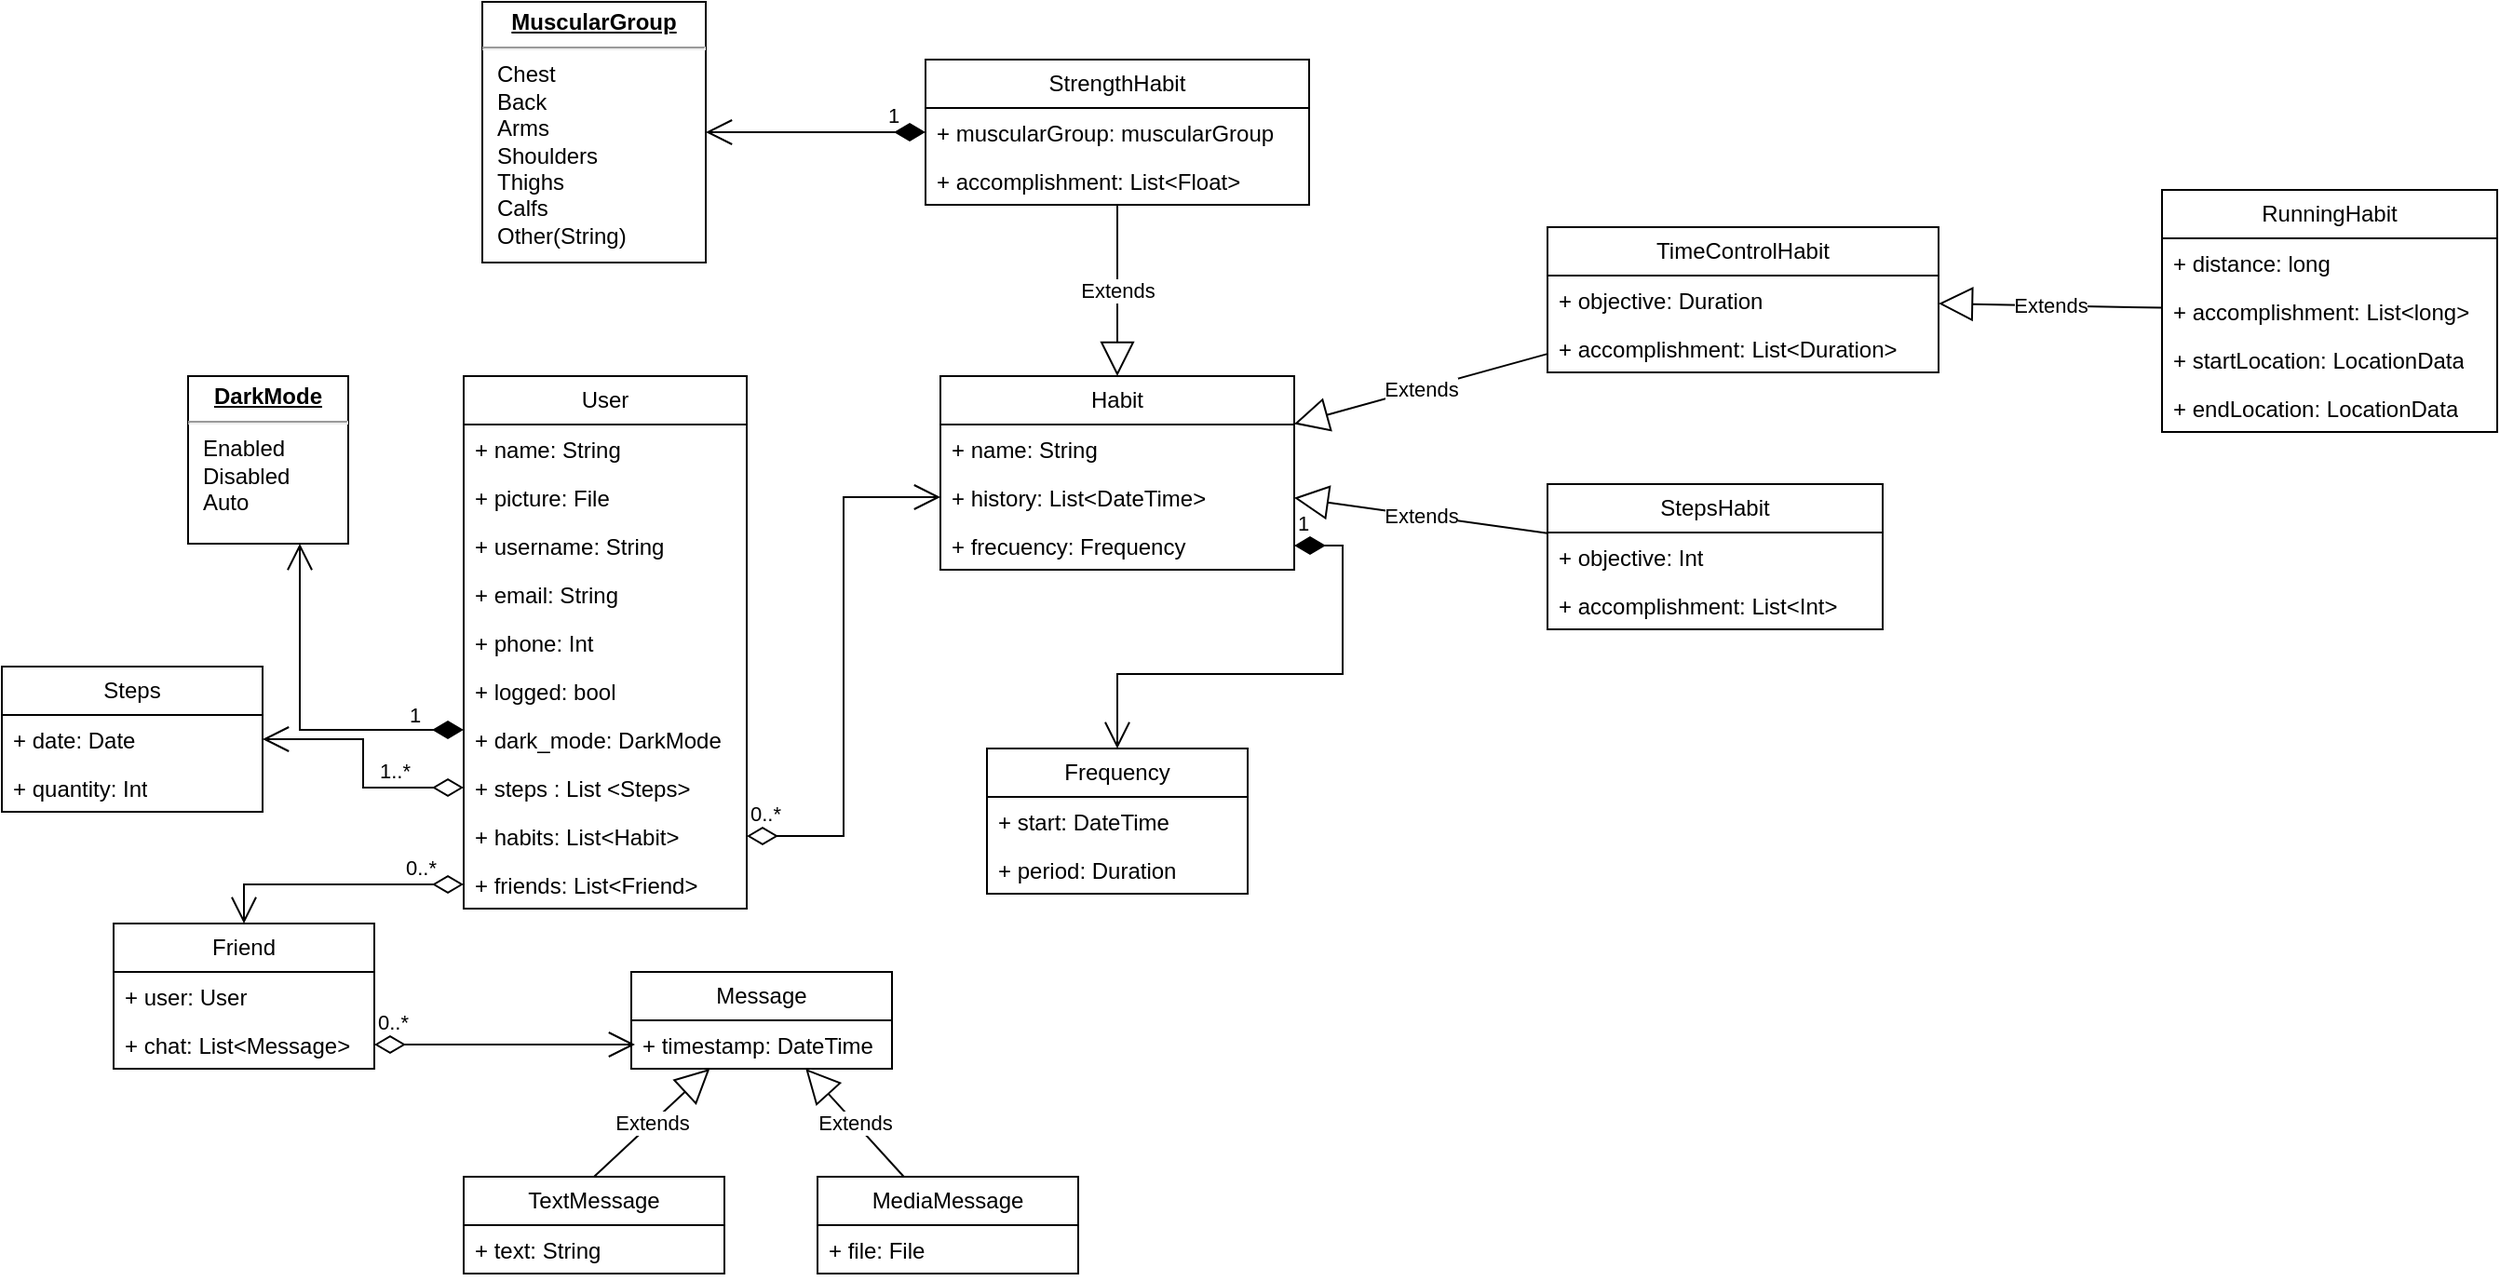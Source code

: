 <mxfile version="21.6.9" type="google">
  <diagram id="C5RBs43oDa-KdzZeNtuy" name="Page-1">
    <mxGraphModel grid="1" page="1" gridSize="10" guides="1" tooltips="1" connect="1" arrows="1" fold="1" pageScale="1" pageWidth="827" pageHeight="1169" math="0" shadow="0">
      <root>
        <mxCell id="WIyWlLk6GJQsqaUBKTNV-0" />
        <mxCell id="WIyWlLk6GJQsqaUBKTNV-1" parent="WIyWlLk6GJQsqaUBKTNV-0" />
        <mxCell id="SK56SwvHm7U0KlrYau49-0" value="User" style="swimlane;fontStyle=0;childLayout=stackLayout;horizontal=1;startSize=26;fillColor=none;horizontalStack=0;resizeParent=1;resizeParentMax=0;resizeLast=0;collapsible=1;marginBottom=0;whiteSpace=wrap;html=1;" vertex="1" parent="WIyWlLk6GJQsqaUBKTNV-1">
          <mxGeometry x="278" y="180" width="152" height="286" as="geometry" />
        </mxCell>
        <mxCell id="SK56SwvHm7U0KlrYau49-1" value="+ name: String" style="text;strokeColor=none;fillColor=none;align=left;verticalAlign=top;spacingLeft=4;spacingRight=4;overflow=hidden;rotatable=0;points=[[0,0.5],[1,0.5]];portConstraint=eastwest;whiteSpace=wrap;html=1;" vertex="1" parent="SK56SwvHm7U0KlrYau49-0">
          <mxGeometry y="26" width="152" height="26" as="geometry" />
        </mxCell>
        <mxCell id="SK56SwvHm7U0KlrYau49-41" value="+ picture: File" style="text;strokeColor=none;fillColor=none;align=left;verticalAlign=top;spacingLeft=4;spacingRight=4;overflow=hidden;rotatable=0;points=[[0,0.5],[1,0.5]];portConstraint=eastwest;whiteSpace=wrap;html=1;" vertex="1" parent="SK56SwvHm7U0KlrYau49-0">
          <mxGeometry y="52" width="152" height="26" as="geometry" />
        </mxCell>
        <mxCell id="SK56SwvHm7U0KlrYau49-15" value="+ username: String" style="text;strokeColor=none;fillColor=none;align=left;verticalAlign=top;spacingLeft=4;spacingRight=4;overflow=hidden;rotatable=0;points=[[0,0.5],[1,0.5]];portConstraint=eastwest;whiteSpace=wrap;html=1;" vertex="1" parent="SK56SwvHm7U0KlrYau49-0">
          <mxGeometry y="78" width="152" height="26" as="geometry" />
        </mxCell>
        <mxCell id="SK56SwvHm7U0KlrYau49-2" value="+ email: String" style="text;strokeColor=none;fillColor=none;align=left;verticalAlign=top;spacingLeft=4;spacingRight=4;overflow=hidden;rotatable=0;points=[[0,0.5],[1,0.5]];portConstraint=eastwest;whiteSpace=wrap;html=1;" vertex="1" parent="SK56SwvHm7U0KlrYau49-0">
          <mxGeometry y="104" width="152" height="26" as="geometry" />
        </mxCell>
        <mxCell id="SK56SwvHm7U0KlrYau49-4" value="+ phone: Int" style="text;strokeColor=none;fillColor=none;align=left;verticalAlign=top;spacingLeft=4;spacingRight=4;overflow=hidden;rotatable=0;points=[[0,0.5],[1,0.5]];portConstraint=eastwest;whiteSpace=wrap;html=1;" vertex="1" parent="SK56SwvHm7U0KlrYau49-0">
          <mxGeometry y="130" width="152" height="26" as="geometry" />
        </mxCell>
        <mxCell id="ENqfuSwn85bR71tKV6ZV-0" value="+ logged: bool" style="text;strokeColor=none;fillColor=none;align=left;verticalAlign=top;spacingLeft=4;spacingRight=4;overflow=hidden;rotatable=0;points=[[0,0.5],[1,0.5]];portConstraint=eastwest;whiteSpace=wrap;html=1;" vertex="1" parent="SK56SwvHm7U0KlrYau49-0">
          <mxGeometry y="156" width="152" height="26" as="geometry" />
        </mxCell>
        <mxCell id="SK56SwvHm7U0KlrYau49-49" value="+ dark_mode: DarkMode" style="text;strokeColor=none;fillColor=none;align=left;verticalAlign=top;spacingLeft=4;spacingRight=4;overflow=hidden;rotatable=0;points=[[0,0.5],[1,0.5]];portConstraint=eastwest;whiteSpace=wrap;html=1;" vertex="1" parent="SK56SwvHm7U0KlrYau49-0">
          <mxGeometry y="182" width="152" height="26" as="geometry" />
        </mxCell>
        <mxCell id="SK56SwvHm7U0KlrYau49-42" value="+ steps : List &amp;lt;Steps&amp;gt;" style="text;strokeColor=none;fillColor=none;align=left;verticalAlign=top;spacingLeft=4;spacingRight=4;overflow=hidden;rotatable=0;points=[[0,0.5],[1,0.5]];portConstraint=eastwest;whiteSpace=wrap;html=1;" vertex="1" parent="SK56SwvHm7U0KlrYau49-0">
          <mxGeometry y="208" width="152" height="26" as="geometry" />
        </mxCell>
        <mxCell id="SK56SwvHm7U0KlrYau49-3" value="+ habits: List&amp;lt;Habit&amp;gt;" style="text;strokeColor=none;fillColor=none;align=left;verticalAlign=top;spacingLeft=4;spacingRight=4;overflow=hidden;rotatable=0;points=[[0,0.5],[1,0.5]];portConstraint=eastwest;whiteSpace=wrap;html=1;" vertex="1" parent="SK56SwvHm7U0KlrYau49-0">
          <mxGeometry y="234" width="152" height="26" as="geometry" />
        </mxCell>
        <mxCell id="SK56SwvHm7U0KlrYau49-14" value="+ friends: List&amp;lt;Friend&amp;gt;" style="text;strokeColor=none;fillColor=none;align=left;verticalAlign=top;spacingLeft=4;spacingRight=4;overflow=hidden;rotatable=0;points=[[0,0.5],[1,0.5]];portConstraint=eastwest;whiteSpace=wrap;html=1;" vertex="1" parent="SK56SwvHm7U0KlrYau49-0">
          <mxGeometry y="260" width="152" height="26" as="geometry" />
        </mxCell>
        <mxCell id="SK56SwvHm7U0KlrYau49-5" value="Habit" style="swimlane;fontStyle=0;childLayout=stackLayout;horizontal=1;startSize=26;fillColor=none;horizontalStack=0;resizeParent=1;resizeParentMax=0;resizeLast=0;collapsible=1;marginBottom=0;whiteSpace=wrap;html=1;" vertex="1" parent="WIyWlLk6GJQsqaUBKTNV-1">
          <mxGeometry x="534" y="180" width="190" height="104" as="geometry" />
        </mxCell>
        <mxCell id="SK56SwvHm7U0KlrYau49-6" value="+ name: String" style="text;strokeColor=none;fillColor=none;align=left;verticalAlign=top;spacingLeft=4;spacingRight=4;overflow=hidden;rotatable=0;points=[[0,0.5],[1,0.5]];portConstraint=eastwest;whiteSpace=wrap;html=1;" vertex="1" parent="SK56SwvHm7U0KlrYau49-5">
          <mxGeometry y="26" width="190" height="26" as="geometry" />
        </mxCell>
        <mxCell id="SK56SwvHm7U0KlrYau49-7" value="+ history: List&amp;lt;DateTime&amp;gt;" style="text;strokeColor=none;fillColor=none;align=left;verticalAlign=top;spacingLeft=4;spacingRight=4;overflow=hidden;rotatable=0;points=[[0,0.5],[1,0.5]];portConstraint=eastwest;whiteSpace=wrap;html=1;" vertex="1" parent="SK56SwvHm7U0KlrYau49-5">
          <mxGeometry y="52" width="190" height="26" as="geometry" />
        </mxCell>
        <mxCell id="SK56SwvHm7U0KlrYau49-22" value="+ frecuency: Frequency" style="text;strokeColor=none;fillColor=none;align=left;verticalAlign=top;spacingLeft=4;spacingRight=4;overflow=hidden;rotatable=0;points=[[0,0.5],[1,0.5]];portConstraint=eastwest;whiteSpace=wrap;html=1;" vertex="1" parent="SK56SwvHm7U0KlrYau49-5">
          <mxGeometry y="78" width="190" height="26" as="geometry" />
        </mxCell>
        <mxCell id="SK56SwvHm7U0KlrYau49-17" value="Frequency" style="swimlane;fontStyle=0;childLayout=stackLayout;horizontal=1;startSize=26;fillColor=none;horizontalStack=0;resizeParent=1;resizeParentMax=0;resizeLast=0;collapsible=1;marginBottom=0;whiteSpace=wrap;html=1;" vertex="1" parent="WIyWlLk6GJQsqaUBKTNV-1">
          <mxGeometry x="559" y="380" width="140" height="78" as="geometry" />
        </mxCell>
        <mxCell id="SK56SwvHm7U0KlrYau49-18" value="+ start: DateTime" style="text;strokeColor=none;fillColor=none;align=left;verticalAlign=top;spacingLeft=4;spacingRight=4;overflow=hidden;rotatable=0;points=[[0,0.5],[1,0.5]];portConstraint=eastwest;whiteSpace=wrap;html=1;" vertex="1" parent="SK56SwvHm7U0KlrYau49-17">
          <mxGeometry y="26" width="140" height="26" as="geometry" />
        </mxCell>
        <mxCell id="SK56SwvHm7U0KlrYau49-19" value="+ period: Duration" style="text;strokeColor=none;fillColor=none;align=left;verticalAlign=top;spacingLeft=4;spacingRight=4;overflow=hidden;rotatable=0;points=[[0,0.5],[1,0.5]];portConstraint=eastwest;whiteSpace=wrap;html=1;" vertex="1" parent="SK56SwvHm7U0KlrYau49-17">
          <mxGeometry y="52" width="140" height="26" as="geometry" />
        </mxCell>
        <mxCell id="SK56SwvHm7U0KlrYau49-23" value="Friend" style="swimlane;fontStyle=0;childLayout=stackLayout;horizontal=1;startSize=26;fillColor=none;horizontalStack=0;resizeParent=1;resizeParentMax=0;resizeLast=0;collapsible=1;marginBottom=0;whiteSpace=wrap;html=1;" vertex="1" parent="WIyWlLk6GJQsqaUBKTNV-1">
          <mxGeometry x="90" y="474" width="140" height="78" as="geometry" />
        </mxCell>
        <mxCell id="SK56SwvHm7U0KlrYau49-24" value="+ user: User" style="text;strokeColor=none;fillColor=none;align=left;verticalAlign=top;spacingLeft=4;spacingRight=4;overflow=hidden;rotatable=0;points=[[0,0.5],[1,0.5]];portConstraint=eastwest;whiteSpace=wrap;html=1;" vertex="1" parent="SK56SwvHm7U0KlrYau49-23">
          <mxGeometry y="26" width="140" height="26" as="geometry" />
        </mxCell>
        <mxCell id="SK56SwvHm7U0KlrYau49-25" value="+ chat: List&amp;lt;Message&amp;gt;" style="text;strokeColor=none;fillColor=none;align=left;verticalAlign=top;spacingLeft=4;spacingRight=4;overflow=hidden;rotatable=0;points=[[0,0.5],[1,0.5]];portConstraint=eastwest;whiteSpace=wrap;html=1;" vertex="1" parent="SK56SwvHm7U0KlrYau49-23">
          <mxGeometry y="52" width="140" height="26" as="geometry" />
        </mxCell>
        <mxCell id="SK56SwvHm7U0KlrYau49-28" value="Message" style="swimlane;fontStyle=0;childLayout=stackLayout;horizontal=1;startSize=26;fillColor=none;horizontalStack=0;resizeParent=1;resizeParentMax=0;resizeLast=0;collapsible=1;marginBottom=0;whiteSpace=wrap;html=1;" vertex="1" parent="WIyWlLk6GJQsqaUBKTNV-1">
          <mxGeometry x="368" y="500" width="140" height="52" as="geometry" />
        </mxCell>
        <mxCell id="SK56SwvHm7U0KlrYau49-29" value="+ timestamp: DateTime" style="text;strokeColor=none;fillColor=none;align=left;verticalAlign=top;spacingLeft=4;spacingRight=4;overflow=hidden;rotatable=0;points=[[0,0.5],[1,0.5]];portConstraint=eastwest;whiteSpace=wrap;html=1;" vertex="1" parent="SK56SwvHm7U0KlrYau49-28">
          <mxGeometry y="26" width="140" height="26" as="geometry" />
        </mxCell>
        <mxCell id="SK56SwvHm7U0KlrYau49-32" value="TextMessage" style="swimlane;fontStyle=0;childLayout=stackLayout;horizontal=1;startSize=26;fillColor=none;horizontalStack=0;resizeParent=1;resizeParentMax=0;resizeLast=0;collapsible=1;marginBottom=0;whiteSpace=wrap;html=1;" vertex="1" parent="WIyWlLk6GJQsqaUBKTNV-1">
          <mxGeometry x="278" y="610" width="140" height="52" as="geometry" />
        </mxCell>
        <mxCell id="SK56SwvHm7U0KlrYau49-36" value="+ text: String" style="text;strokeColor=none;fillColor=none;align=left;verticalAlign=top;spacingLeft=4;spacingRight=4;overflow=hidden;rotatable=0;points=[[0,0.5],[1,0.5]];portConstraint=eastwest;whiteSpace=wrap;html=1;" vertex="1" parent="SK56SwvHm7U0KlrYau49-32">
          <mxGeometry y="26" width="140" height="26" as="geometry" />
        </mxCell>
        <mxCell id="SK56SwvHm7U0KlrYau49-34" value="MediaMessage" style="swimlane;fontStyle=0;childLayout=stackLayout;horizontal=1;startSize=26;fillColor=none;horizontalStack=0;resizeParent=1;resizeParentMax=0;resizeLast=0;collapsible=1;marginBottom=0;whiteSpace=wrap;html=1;" vertex="1" parent="WIyWlLk6GJQsqaUBKTNV-1">
          <mxGeometry x="468" y="610" width="140" height="52" as="geometry" />
        </mxCell>
        <mxCell id="SK56SwvHm7U0KlrYau49-37" value="+ file: File" style="text;strokeColor=none;fillColor=none;align=left;verticalAlign=top;spacingLeft=4;spacingRight=4;overflow=hidden;rotatable=0;points=[[0,0.5],[1,0.5]];portConstraint=eastwest;whiteSpace=wrap;html=1;" vertex="1" parent="SK56SwvHm7U0KlrYau49-34">
          <mxGeometry y="26" width="140" height="26" as="geometry" />
        </mxCell>
        <mxCell id="SK56SwvHm7U0KlrYau49-38" value="Extends" style="endArrow=block;endSize=16;endFill=0;html=1;rounded=0;exitX=0.5;exitY=0;exitDx=0;exitDy=0;" edge="1" parent="WIyWlLk6GJQsqaUBKTNV-1" source="SK56SwvHm7U0KlrYau49-32" target="SK56SwvHm7U0KlrYau49-28">
          <mxGeometry width="160" relative="1" as="geometry">
            <mxPoint x="558" y="510" as="sourcePoint" />
            <mxPoint x="718" y="510" as="targetPoint" />
          </mxGeometry>
        </mxCell>
        <mxCell id="SK56SwvHm7U0KlrYau49-39" value="Extends" style="endArrow=block;endSize=16;endFill=0;html=1;rounded=0;" edge="1" parent="WIyWlLk6GJQsqaUBKTNV-1" source="SK56SwvHm7U0KlrYau49-34" target="SK56SwvHm7U0KlrYau49-28">
          <mxGeometry width="160" relative="1" as="geometry">
            <mxPoint x="358" y="620" as="sourcePoint" />
            <mxPoint x="420" y="562" as="targetPoint" />
          </mxGeometry>
        </mxCell>
        <mxCell id="SK56SwvHm7U0KlrYau49-43" value="Steps" style="swimlane;fontStyle=0;childLayout=stackLayout;horizontal=1;startSize=26;fillColor=none;horizontalStack=0;resizeParent=1;resizeParentMax=0;resizeLast=0;collapsible=1;marginBottom=0;whiteSpace=wrap;html=1;" vertex="1" parent="WIyWlLk6GJQsqaUBKTNV-1">
          <mxGeometry x="30" y="336" width="140" height="78" as="geometry" />
        </mxCell>
        <mxCell id="SK56SwvHm7U0KlrYau49-44" value="+ date: Date" style="text;strokeColor=none;fillColor=none;align=left;verticalAlign=top;spacingLeft=4;spacingRight=4;overflow=hidden;rotatable=0;points=[[0,0.5],[1,0.5]];portConstraint=eastwest;whiteSpace=wrap;html=1;" vertex="1" parent="SK56SwvHm7U0KlrYau49-43">
          <mxGeometry y="26" width="140" height="26" as="geometry" />
        </mxCell>
        <mxCell id="SK56SwvHm7U0KlrYau49-45" value="+ quantity: Int" style="text;strokeColor=none;fillColor=none;align=left;verticalAlign=top;spacingLeft=4;spacingRight=4;overflow=hidden;rotatable=0;points=[[0,0.5],[1,0.5]];portConstraint=eastwest;whiteSpace=wrap;html=1;" vertex="1" parent="SK56SwvHm7U0KlrYau49-43">
          <mxGeometry y="52" width="140" height="26" as="geometry" />
        </mxCell>
        <mxCell id="SK56SwvHm7U0KlrYau49-50" value="&lt;p style=&quot;margin:0px;margin-top:4px;text-align:center;text-decoration:underline;&quot;&gt;&lt;b&gt;DarkMode&lt;/b&gt;&lt;/p&gt;&lt;hr&gt;&lt;p style=&quot;margin:0px;margin-left:8px;&quot;&gt;Enabled&lt;br&gt;Disabled&lt;br&gt;Auto&lt;/p&gt;" style="verticalAlign=top;align=left;overflow=fill;fontSize=12;fontFamily=Helvetica;html=1;whiteSpace=wrap;" vertex="1" parent="WIyWlLk6GJQsqaUBKTNV-1">
          <mxGeometry x="130" y="180" width="86" height="90" as="geometry" />
        </mxCell>
        <mxCell id="SK56SwvHm7U0KlrYau49-53" value="1..*" style="endArrow=open;html=1;endSize=12;startArrow=diamondThin;startSize=14;startFill=0;edgeStyle=orthogonalEdgeStyle;align=left;verticalAlign=bottom;rounded=0;exitX=0;exitY=0.5;exitDx=0;exitDy=0;" edge="1" parent="WIyWlLk6GJQsqaUBKTNV-1" source="SK56SwvHm7U0KlrYau49-42" target="SK56SwvHm7U0KlrYau49-43">
          <mxGeometry x="-0.296" relative="1" as="geometry">
            <mxPoint x="100" y="460" as="sourcePoint" />
            <mxPoint x="260" y="460" as="targetPoint" />
            <mxPoint as="offset" />
          </mxGeometry>
        </mxCell>
        <mxCell id="SK56SwvHm7U0KlrYau49-56" value="0..*" style="endArrow=open;html=1;endSize=12;startArrow=diamondThin;startSize=14;startFill=0;edgeStyle=orthogonalEdgeStyle;align=left;verticalAlign=bottom;rounded=0;" edge="1" parent="WIyWlLk6GJQsqaUBKTNV-1" source="SK56SwvHm7U0KlrYau49-14" target="SK56SwvHm7U0KlrYau49-23">
          <mxGeometry x="-0.528" relative="1" as="geometry">
            <mxPoint x="110" y="490" as="sourcePoint" />
            <mxPoint x="270" y="490" as="targetPoint" />
            <mxPoint as="offset" />
          </mxGeometry>
        </mxCell>
        <mxCell id="09eP6qGNarIg0b3eFdhU-2" value="0..*" style="endArrow=open;html=1;endSize=12;startArrow=diamondThin;startSize=14;startFill=0;edgeStyle=orthogonalEdgeStyle;align=left;verticalAlign=bottom;rounded=0;" edge="1" parent="WIyWlLk6GJQsqaUBKTNV-1" source="SK56SwvHm7U0KlrYau49-25">
          <mxGeometry x="-1" y="3" relative="1" as="geometry">
            <mxPoint x="260" y="538.5" as="sourcePoint" />
            <mxPoint x="370" y="539" as="targetPoint" />
          </mxGeometry>
        </mxCell>
        <mxCell id="09eP6qGNarIg0b3eFdhU-1" value="0..*" style="endArrow=open;html=1;endSize=12;startArrow=diamondThin;startSize=14;startFill=0;edgeStyle=orthogonalEdgeStyle;align=left;verticalAlign=bottom;rounded=0;entryX=0;entryY=0.5;entryDx=0;entryDy=0;" edge="1" parent="WIyWlLk6GJQsqaUBKTNV-1" source="SK56SwvHm7U0KlrYau49-3" target="SK56SwvHm7U0KlrYau49-7">
          <mxGeometry x="-1" y="3" relative="1" as="geometry">
            <mxPoint x="418" y="244.5" as="sourcePoint" />
            <mxPoint x="578" y="244.5" as="targetPoint" />
          </mxGeometry>
        </mxCell>
        <mxCell id="SK56SwvHm7U0KlrYau49-57" value="1" style="endArrow=open;html=1;endSize=12;startArrow=diamondThin;startSize=14;startFill=1;edgeStyle=orthogonalEdgeStyle;align=left;verticalAlign=bottom;rounded=0;" edge="1" parent="WIyWlLk6GJQsqaUBKTNV-1" source="SK56SwvHm7U0KlrYau49-49" target="SK56SwvHm7U0KlrYau49-50">
          <mxGeometry x="-0.665" y="1" relative="1" as="geometry">
            <mxPoint x="90" y="290" as="sourcePoint" />
            <mxPoint x="250" y="290" as="targetPoint" />
            <Array as="points">
              <mxPoint x="190" y="370" />
            </Array>
            <mxPoint as="offset" />
          </mxGeometry>
        </mxCell>
        <mxCell id="SK56SwvHm7U0KlrYau49-58" value="1" style="endArrow=open;html=1;endSize=12;startArrow=diamondThin;startSize=14;startFill=1;edgeStyle=orthogonalEdgeStyle;align=left;verticalAlign=bottom;rounded=0;" edge="1" parent="WIyWlLk6GJQsqaUBKTNV-1" source="SK56SwvHm7U0KlrYau49-22" target="SK56SwvHm7U0KlrYau49-17">
          <mxGeometry x="-1" y="3" relative="1" as="geometry">
            <mxPoint x="570" y="340" as="sourcePoint" />
            <mxPoint x="730" y="340" as="targetPoint" />
            <Array as="points">
              <mxPoint x="750" y="271" />
              <mxPoint x="750" y="340" />
              <mxPoint x="629" y="340" />
            </Array>
          </mxGeometry>
        </mxCell>
        <mxCell id="8IAGy-MC7tgbbNJWEaKq-0" value="TimeControlHabit" style="swimlane;fontStyle=0;childLayout=stackLayout;horizontal=1;startSize=26;fillColor=none;horizontalStack=0;resizeParent=1;resizeParentMax=0;resizeLast=0;collapsible=1;marginBottom=0;whiteSpace=wrap;html=1;" vertex="1" parent="WIyWlLk6GJQsqaUBKTNV-1">
          <mxGeometry x="860" y="100" width="210" height="78" as="geometry" />
        </mxCell>
        <mxCell id="8IAGy-MC7tgbbNJWEaKq-1" value="+ objective: Duration" style="text;strokeColor=none;fillColor=none;align=left;verticalAlign=top;spacingLeft=4;spacingRight=4;overflow=hidden;rotatable=0;points=[[0,0.5],[1,0.5]];portConstraint=eastwest;whiteSpace=wrap;html=1;" vertex="1" parent="8IAGy-MC7tgbbNJWEaKq-0">
          <mxGeometry y="26" width="210" height="26" as="geometry" />
        </mxCell>
        <mxCell id="8IAGy-MC7tgbbNJWEaKq-4" value="+ accomplishment: List&amp;lt;Duration&amp;gt;" style="text;strokeColor=none;fillColor=none;align=left;verticalAlign=top;spacingLeft=4;spacingRight=4;overflow=hidden;rotatable=0;points=[[0,0.5],[1,0.5]];portConstraint=eastwest;whiteSpace=wrap;html=1;" vertex="1" parent="8IAGy-MC7tgbbNJWEaKq-0">
          <mxGeometry y="52" width="210" height="26" as="geometry" />
        </mxCell>
        <mxCell id="8IAGy-MC7tgbbNJWEaKq-5" value="StepsHabit" style="swimlane;fontStyle=0;childLayout=stackLayout;horizontal=1;startSize=26;fillColor=none;horizontalStack=0;resizeParent=1;resizeParentMax=0;resizeLast=0;collapsible=1;marginBottom=0;whiteSpace=wrap;html=1;" vertex="1" parent="WIyWlLk6GJQsqaUBKTNV-1">
          <mxGeometry x="860" y="238" width="180" height="78" as="geometry" />
        </mxCell>
        <mxCell id="8IAGy-MC7tgbbNJWEaKq-6" value="+ objective: Int" style="text;strokeColor=none;fillColor=none;align=left;verticalAlign=top;spacingLeft=4;spacingRight=4;overflow=hidden;rotatable=0;points=[[0,0.5],[1,0.5]];portConstraint=eastwest;whiteSpace=wrap;html=1;" vertex="1" parent="8IAGy-MC7tgbbNJWEaKq-5">
          <mxGeometry y="26" width="180" height="26" as="geometry" />
        </mxCell>
        <mxCell id="8IAGy-MC7tgbbNJWEaKq-7" value="+ accomplishment: List&amp;lt;Int&amp;gt;" style="text;strokeColor=none;fillColor=none;align=left;verticalAlign=top;spacingLeft=4;spacingRight=4;overflow=hidden;rotatable=0;points=[[0,0.5],[1,0.5]];portConstraint=eastwest;whiteSpace=wrap;html=1;" vertex="1" parent="8IAGy-MC7tgbbNJWEaKq-5">
          <mxGeometry y="52" width="180" height="26" as="geometry" />
        </mxCell>
        <mxCell id="8IAGy-MC7tgbbNJWEaKq-8" value="RunningHabit" style="swimlane;fontStyle=0;childLayout=stackLayout;horizontal=1;startSize=26;fillColor=none;horizontalStack=0;resizeParent=1;resizeParentMax=0;resizeLast=0;collapsible=1;marginBottom=0;whiteSpace=wrap;html=1;" vertex="1" parent="WIyWlLk6GJQsqaUBKTNV-1">
          <mxGeometry x="1190" y="80" width="180" height="130" as="geometry" />
        </mxCell>
        <mxCell id="8IAGy-MC7tgbbNJWEaKq-9" value="+ distance: long" style="text;strokeColor=none;fillColor=none;align=left;verticalAlign=top;spacingLeft=4;spacingRight=4;overflow=hidden;rotatable=0;points=[[0,0.5],[1,0.5]];portConstraint=eastwest;whiteSpace=wrap;html=1;" vertex="1" parent="8IAGy-MC7tgbbNJWEaKq-8">
          <mxGeometry y="26" width="180" height="26" as="geometry" />
        </mxCell>
        <mxCell id="8IAGy-MC7tgbbNJWEaKq-10" value="+ accomplishment: List&amp;lt;long&amp;gt;" style="text;strokeColor=none;fillColor=none;align=left;verticalAlign=top;spacingLeft=4;spacingRight=4;overflow=hidden;rotatable=0;points=[[0,0.5],[1,0.5]];portConstraint=eastwest;whiteSpace=wrap;html=1;" vertex="1" parent="8IAGy-MC7tgbbNJWEaKq-8">
          <mxGeometry y="52" width="180" height="26" as="geometry" />
        </mxCell>
        <mxCell id="ENqfuSwn85bR71tKV6ZV-2" value="+ startLocation: LocationData" style="text;strokeColor=none;fillColor=none;align=left;verticalAlign=top;spacingLeft=4;spacingRight=4;overflow=hidden;rotatable=0;points=[[0,0.5],[1,0.5]];portConstraint=eastwest;whiteSpace=wrap;html=1;" vertex="1" parent="8IAGy-MC7tgbbNJWEaKq-8">
          <mxGeometry y="78" width="180" height="26" as="geometry" />
        </mxCell>
        <mxCell id="ENqfuSwn85bR71tKV6ZV-3" value="+ endLocation: LocationData" style="text;strokeColor=none;fillColor=none;align=left;verticalAlign=top;spacingLeft=4;spacingRight=4;overflow=hidden;rotatable=0;points=[[0,0.5],[1,0.5]];portConstraint=eastwest;whiteSpace=wrap;html=1;" vertex="1" parent="8IAGy-MC7tgbbNJWEaKq-8">
          <mxGeometry y="104" width="180" height="26" as="geometry" />
        </mxCell>
        <mxCell id="8IAGy-MC7tgbbNJWEaKq-11" value="Extends" style="endArrow=block;endSize=16;endFill=0;html=1;rounded=0;" edge="1" parent="WIyWlLk6GJQsqaUBKTNV-1" source="8IAGy-MC7tgbbNJWEaKq-8" target="8IAGy-MC7tgbbNJWEaKq-0">
          <mxGeometry width="160" relative="1" as="geometry">
            <mxPoint x="1050" y="338" as="sourcePoint" />
            <mxPoint x="1120" y="208" as="targetPoint" />
          </mxGeometry>
        </mxCell>
        <mxCell id="8IAGy-MC7tgbbNJWEaKq-12" value="Extends" style="endArrow=block;endSize=16;endFill=0;html=1;rounded=0;" edge="1" parent="WIyWlLk6GJQsqaUBKTNV-1" source="8IAGy-MC7tgbbNJWEaKq-0" target="SK56SwvHm7U0KlrYau49-5">
          <mxGeometry width="160" relative="1" as="geometry">
            <mxPoint x="864" y="138.5" as="sourcePoint" />
            <mxPoint x="724" y="138.5" as="targetPoint" />
          </mxGeometry>
        </mxCell>
        <mxCell id="8IAGy-MC7tgbbNJWEaKq-13" value="Extends" style="endArrow=block;endSize=16;endFill=0;html=1;rounded=0;" edge="1" parent="WIyWlLk6GJQsqaUBKTNV-1" source="8IAGy-MC7tgbbNJWEaKq-5" target="SK56SwvHm7U0KlrYau49-5">
          <mxGeometry width="160" relative="1" as="geometry">
            <mxPoint x="870" y="179" as="sourcePoint" />
            <mxPoint x="734" y="224" as="targetPoint" />
          </mxGeometry>
        </mxCell>
        <mxCell id="8IAGy-MC7tgbbNJWEaKq-14" value="StrengthHabit" style="swimlane;fontStyle=0;childLayout=stackLayout;horizontal=1;startSize=26;fillColor=none;horizontalStack=0;resizeParent=1;resizeParentMax=0;resizeLast=0;collapsible=1;marginBottom=0;whiteSpace=wrap;html=1;" vertex="1" parent="WIyWlLk6GJQsqaUBKTNV-1">
          <mxGeometry x="526" y="10" width="206" height="78" as="geometry" />
        </mxCell>
        <mxCell id="8IAGy-MC7tgbbNJWEaKq-15" value="+ muscularGroup: muscularGroup" style="text;strokeColor=none;fillColor=none;align=left;verticalAlign=top;spacingLeft=4;spacingRight=4;overflow=hidden;rotatable=0;points=[[0,0.5],[1,0.5]];portConstraint=eastwest;whiteSpace=wrap;html=1;" vertex="1" parent="8IAGy-MC7tgbbNJWEaKq-14">
          <mxGeometry y="26" width="206" height="26" as="geometry" />
        </mxCell>
        <mxCell id="8IAGy-MC7tgbbNJWEaKq-22" value="+ accomplishment: List&amp;lt;Float&amp;gt;" style="text;strokeColor=none;fillColor=none;align=left;verticalAlign=top;spacingLeft=4;spacingRight=4;overflow=hidden;rotatable=0;points=[[0,0.5],[1,0.5]];portConstraint=eastwest;whiteSpace=wrap;html=1;" vertex="1" parent="8IAGy-MC7tgbbNJWEaKq-14">
          <mxGeometry y="52" width="206" height="26" as="geometry" />
        </mxCell>
        <mxCell id="8IAGy-MC7tgbbNJWEaKq-18" value="&lt;p style=&quot;margin:0px;margin-top:4px;text-align:center;text-decoration:underline;&quot;&gt;&lt;b&gt;MuscularGroup&lt;/b&gt;&lt;/p&gt;&lt;hr&gt;&lt;p style=&quot;margin:0px;margin-left:8px;&quot;&gt;Chest&lt;/p&gt;&lt;p style=&quot;margin:0px;margin-left:8px;&quot;&gt;Back&lt;/p&gt;&lt;p style=&quot;margin:0px;margin-left:8px;&quot;&gt;Arms&lt;/p&gt;&lt;p style=&quot;margin:0px;margin-left:8px;&quot;&gt;Shoulders&lt;/p&gt;&lt;p style=&quot;margin:0px;margin-left:8px;&quot;&gt;Thighs&lt;br&gt;&lt;/p&gt;&lt;p style=&quot;margin:0px;margin-left:8px;&quot;&gt;Calfs&lt;/p&gt;&lt;p style=&quot;margin:0px;margin-left:8px;&quot;&gt;Other(String)&lt;/p&gt;" style="verticalAlign=top;align=left;overflow=fill;fontSize=12;fontFamily=Helvetica;html=1;whiteSpace=wrap;" vertex="1" parent="WIyWlLk6GJQsqaUBKTNV-1">
          <mxGeometry x="288" y="-21" width="120" height="140" as="geometry" />
        </mxCell>
        <mxCell id="8IAGy-MC7tgbbNJWEaKq-20" value="Extends" style="endArrow=block;endSize=16;endFill=0;html=1;rounded=0;" edge="1" parent="WIyWlLk6GJQsqaUBKTNV-1" source="8IAGy-MC7tgbbNJWEaKq-14" target="SK56SwvHm7U0KlrYau49-5">
          <mxGeometry width="160" relative="1" as="geometry">
            <mxPoint x="746" y="100" as="sourcePoint" />
            <mxPoint x="610" y="145" as="targetPoint" />
          </mxGeometry>
        </mxCell>
        <mxCell id="8IAGy-MC7tgbbNJWEaKq-21" value="1" style="endArrow=open;html=1;endSize=12;startArrow=diamondThin;startSize=14;startFill=1;edgeStyle=orthogonalEdgeStyle;align=left;verticalAlign=bottom;rounded=0;" edge="1" parent="WIyWlLk6GJQsqaUBKTNV-1" source="8IAGy-MC7tgbbNJWEaKq-15" target="8IAGy-MC7tgbbNJWEaKq-18">
          <mxGeometry x="-0.615" relative="1" as="geometry">
            <mxPoint x="460" y="80" as="sourcePoint" />
            <mxPoint x="620" as="targetPoint" />
            <mxPoint as="offset" />
          </mxGeometry>
        </mxCell>
      </root>
    </mxGraphModel>
  </diagram>
</mxfile>
